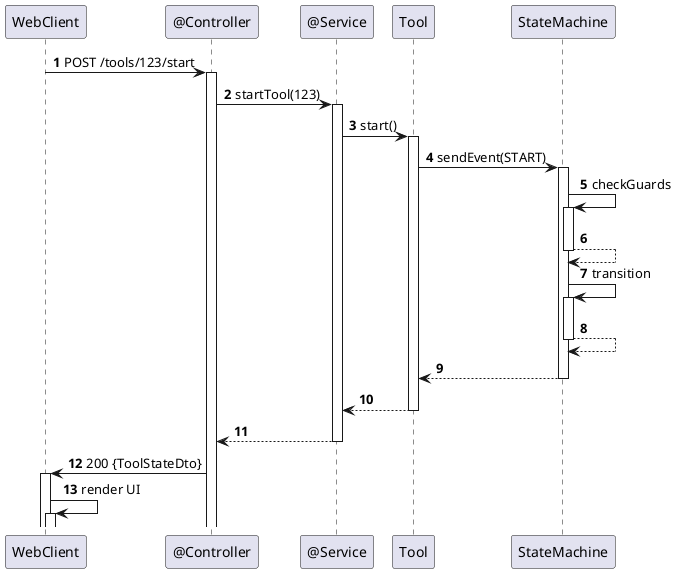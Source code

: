@startuml
'https://plantuml.com/sequence-diagram

autonumber
autoactivate on

WebClient -> @Controller: POST /tools/123/start

@Controller -> @Service: startTool(123)

@Service -> Tool: start()
Tool -> StateMachine: sendEvent(START)
StateMachine -> StateMachine: checkGuards
return
StateMachine -> StateMachine: transition
return
return

@Service <-- Tool
@Controller <-- @Service
WebClient <- @Controller: 200 {ToolStateDto}

WebClient -> WebClient: render UI

@enduml